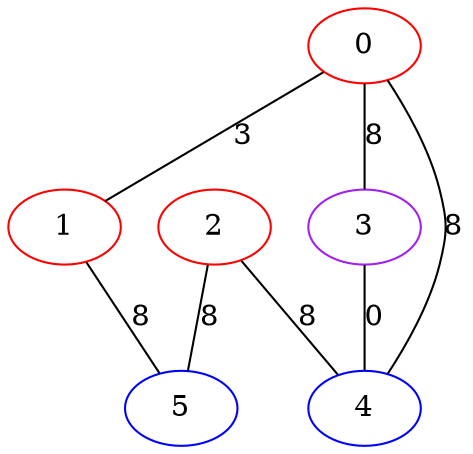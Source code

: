 graph "" {
0 [color=red, weight=1];
1 [color=red, weight=1];
2 [color=red, weight=1];
3 [color=purple, weight=4];
4 [color=blue, weight=3];
5 [color=blue, weight=3];
0 -- 1  [key=0, label=3];
0 -- 3  [key=0, label=8];
0 -- 4  [key=0, label=8];
1 -- 5  [key=0, label=8];
2 -- 4  [key=0, label=8];
2 -- 5  [key=0, label=8];
3 -- 4  [key=0, label=0];
}
